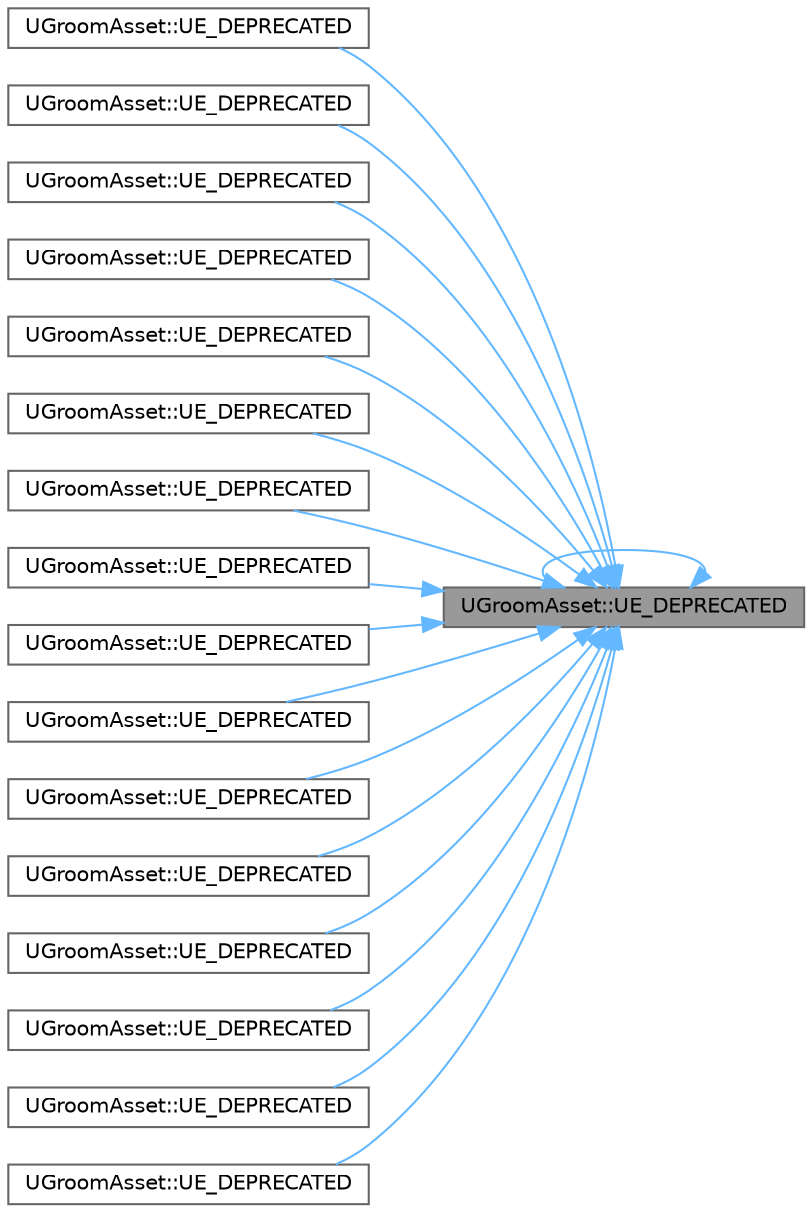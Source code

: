 digraph "UGroomAsset::UE_DEPRECATED"
{
 // INTERACTIVE_SVG=YES
 // LATEX_PDF_SIZE
  bgcolor="transparent";
  edge [fontname=Helvetica,fontsize=10,labelfontname=Helvetica,labelfontsize=10];
  node [fontname=Helvetica,fontsize=10,shape=box,height=0.2,width=0.4];
  rankdir="RL";
  Node1 [id="Node000001",label="UGroomAsset::UE_DEPRECATED",height=0.2,width=0.4,color="gray40", fillcolor="grey60", style="filled", fontcolor="black",tooltip=" "];
  Node1 -> Node2 [id="edge1_Node000001_Node000002",dir="back",color="steelblue1",style="solid",tooltip=" "];
  Node2 [id="Node000002",label="UGroomAsset::UE_DEPRECATED",height=0.2,width=0.4,color="grey40", fillcolor="white", style="filled",URL="$da/dec/classUGroomAsset.html#a3c0a061967746696e309767f5232d3b5",tooltip="Store strands/cards/meshes data."];
  Node1 -> Node3 [id="edge2_Node000001_Node000003",dir="back",color="steelblue1",style="solid",tooltip=" "];
  Node3 [id="Node000003",label="UGroomAsset::UE_DEPRECATED",height=0.2,width=0.4,color="grey40", fillcolor="white", style="filled",URL="$da/dec/classUGroomAsset.html#a1a37b704d72225212d415cd6782d86b2",tooltip="Enable radial basis function interpolation to be used instead of the local skin rigid transform."];
  Node1 -> Node4 [id="edge3_Node000001_Node000004",dir="back",color="steelblue1",style="solid",tooltip=" "];
  Node4 [id="Node000004",label="UGroomAsset::UE_DEPRECATED",height=0.2,width=0.4,color="grey40", fillcolor="white", style="filled",URL="$da/dec/classUGroomAsset.html#af3df4721ebb4787415613bf790611484",tooltip="Type of interpolation used."];
  Node1 -> Node5 [id="edge4_Node000001_Node000005",dir="back",color="steelblue1",style="solid",tooltip=" "];
  Node5 [id="Node000005",label="UGroomAsset::UE_DEPRECATED",height=0.2,width=0.4,color="grey40", fillcolor="white", style="filled",URL="$da/dec/classUGroomAsset.html#a760c38cf790437e7c5e17ca876b71e64",tooltip="When true all LODs below MinLod will still be cooked."];
  Node1 -> Node6 [id="edge5_Node000001_Node000006",dir="back",color="steelblue1",style="solid",tooltip=" "];
  Node6 [id="Node000006",label="UGroomAsset::UE_DEPRECATED",height=0.2,width=0.4,color="grey40", fillcolor="white", style="filled",URL="$da/dec/classUGroomAsset.html#a1e68ed412e35e94e1e4ad375fa3b7221",tooltip="The LOD bias to use after LOD stripping, regardless of MinLOD."];
  Node1 -> Node7 [id="edge6_Node000001_Node000007",dir="back",color="steelblue1",style="solid",tooltip=" "];
  Node7 [id="Node000007",label="UGroomAsset::UE_DEPRECATED",height=0.2,width=0.4,color="grey40", fillcolor="white", style="filled",URL="$da/dec/classUGroomAsset.html#a81fbe9c6fded5c9dcf95106451d38781",tooltip="Deformed skeletal mesh mapping from groups to sections."];
  Node1 -> Node8 [id="edge7_Node000001_Node000008",dir="back",color="steelblue1",style="solid",tooltip=" "];
  Node8 [id="Node000008",label="UGroomAsset::UE_DEPRECATED",height=0.2,width=0.4,color="grey40", fillcolor="white", style="filled",URL="$da/dec/classUGroomAsset.html#aa3f58115f192112e573c692f533e4073",tooltip="Deformed skeletal mesh that will drive the groom deformation/simulation."];
  Node1 -> Node9 [id="edge8_Node000001_Node000009",dir="back",color="steelblue1",style="solid",tooltip=" "];
  Node9 [id="Node000009",label="UGroomAsset::UE_DEPRECATED",height=0.2,width=0.4,color="grey40", fillcolor="white", style="filled",URL="$da/dec/classUGroomAsset.html#a2e1f69f09994192dc5d534f0352c2cdc",tooltip="Enable guide-cache support."];
  Node1 -> Node10 [id="edge9_Node000001_Node000010",dir="back",color="steelblue1",style="solid",tooltip=" "];
  Node10 [id="Node000010",label="UGroomAsset::UE_DEPRECATED",height=0.2,width=0.4,color="grey40", fillcolor="white", style="filled",URL="$da/dec/classUGroomAsset.html#a3a026270ef6947a194c6b999c502c19b",tooltip="Minimum LOD to cook."];
  Node1 -> Node1 [id="edge10_Node000001_Node000001",dir="back",color="steelblue1",style="solid",tooltip=" "];
  Node1 -> Node11 [id="edge11_Node000001_Node000011",dir="back",color="steelblue1",style="solid",tooltip=" "];
  Node11 [id="Node000011",label="UGroomAsset::UE_DEPRECATED",height=0.2,width=0.4,color="grey40", fillcolor="white", style="filled",URL="$da/dec/classUGroomAsset.html#a6a77e2b5d21606c2333f245ef392e543",tooltip="Cards - Source description data."];
  Node1 -> Node12 [id="edge12_Node000001_Node000012",dir="back",color="steelblue1",style="solid",tooltip=" "];
  Node12 [id="Node000012",label="UGroomAsset::UE_DEPRECATED",height=0.2,width=0.4,color="grey40", fillcolor="white", style="filled",URL="$da/dec/classUGroomAsset.html#af0917c7d6a32560287f6f2007c8cf20b",tooltip=" "];
  Node1 -> Node13 [id="edge13_Node000001_Node000013",dir="back",color="steelblue1",style="solid",tooltip=" "];
  Node13 [id="Node000013",label="UGroomAsset::UE_DEPRECATED",height=0.2,width=0.4,color="grey40", fillcolor="white", style="filled",URL="$da/dec/classUGroomAsset.html#ae9b5212b819173442e7f22f1a2b96dc2",tooltip=" "];
  Node1 -> Node14 [id="edge14_Node000001_Node000014",dir="back",color="steelblue1",style="solid",tooltip=" "];
  Node14 [id="Node000014",label="UGroomAsset::UE_DEPRECATED",height=0.2,width=0.4,color="grey40", fillcolor="white", style="filled",URL="$da/dec/classUGroomAsset.html#a0ed7554f6f99fe0b839a51f8fc1e2dcf",tooltip="Meshes - Source description data."];
  Node1 -> Node15 [id="edge15_Node000001_Node000015",dir="back",color="steelblue1",style="solid",tooltip=" "];
  Node15 [id="Node000015",label="UGroomAsset::UE_DEPRECATED",height=0.2,width=0.4,color="grey40", fillcolor="white", style="filled",URL="$da/dec/classUGroomAsset.html#a5024f517bcfacc264dab13bfff4158a9",tooltip="Meshes - Source description data."];
  Node1 -> Node16 [id="edge16_Node000001_Node000016",dir="back",color="steelblue1",style="solid",tooltip=" "];
  Node16 [id="Node000016",label="UGroomAsset::UE_DEPRECATED",height=0.2,width=0.4,color="grey40", fillcolor="white", style="filled",URL="$da/dec/classUGroomAsset.html#a33478f23c2ad20dd12127493d7b87304",tooltip=" "];
  Node1 -> Node17 [id="edge17_Node000001_Node000017",dir="back",color="steelblue1",style="solid",tooltip=" "];
  Node17 [id="Node000017",label="UGroomAsset::UE_DEPRECATED",height=0.2,width=0.4,color="grey40", fillcolor="white", style="filled",URL="$da/dec/classUGroomAsset.html#a236f8680f3e977743081c01895623f35",tooltip=" "];
}
